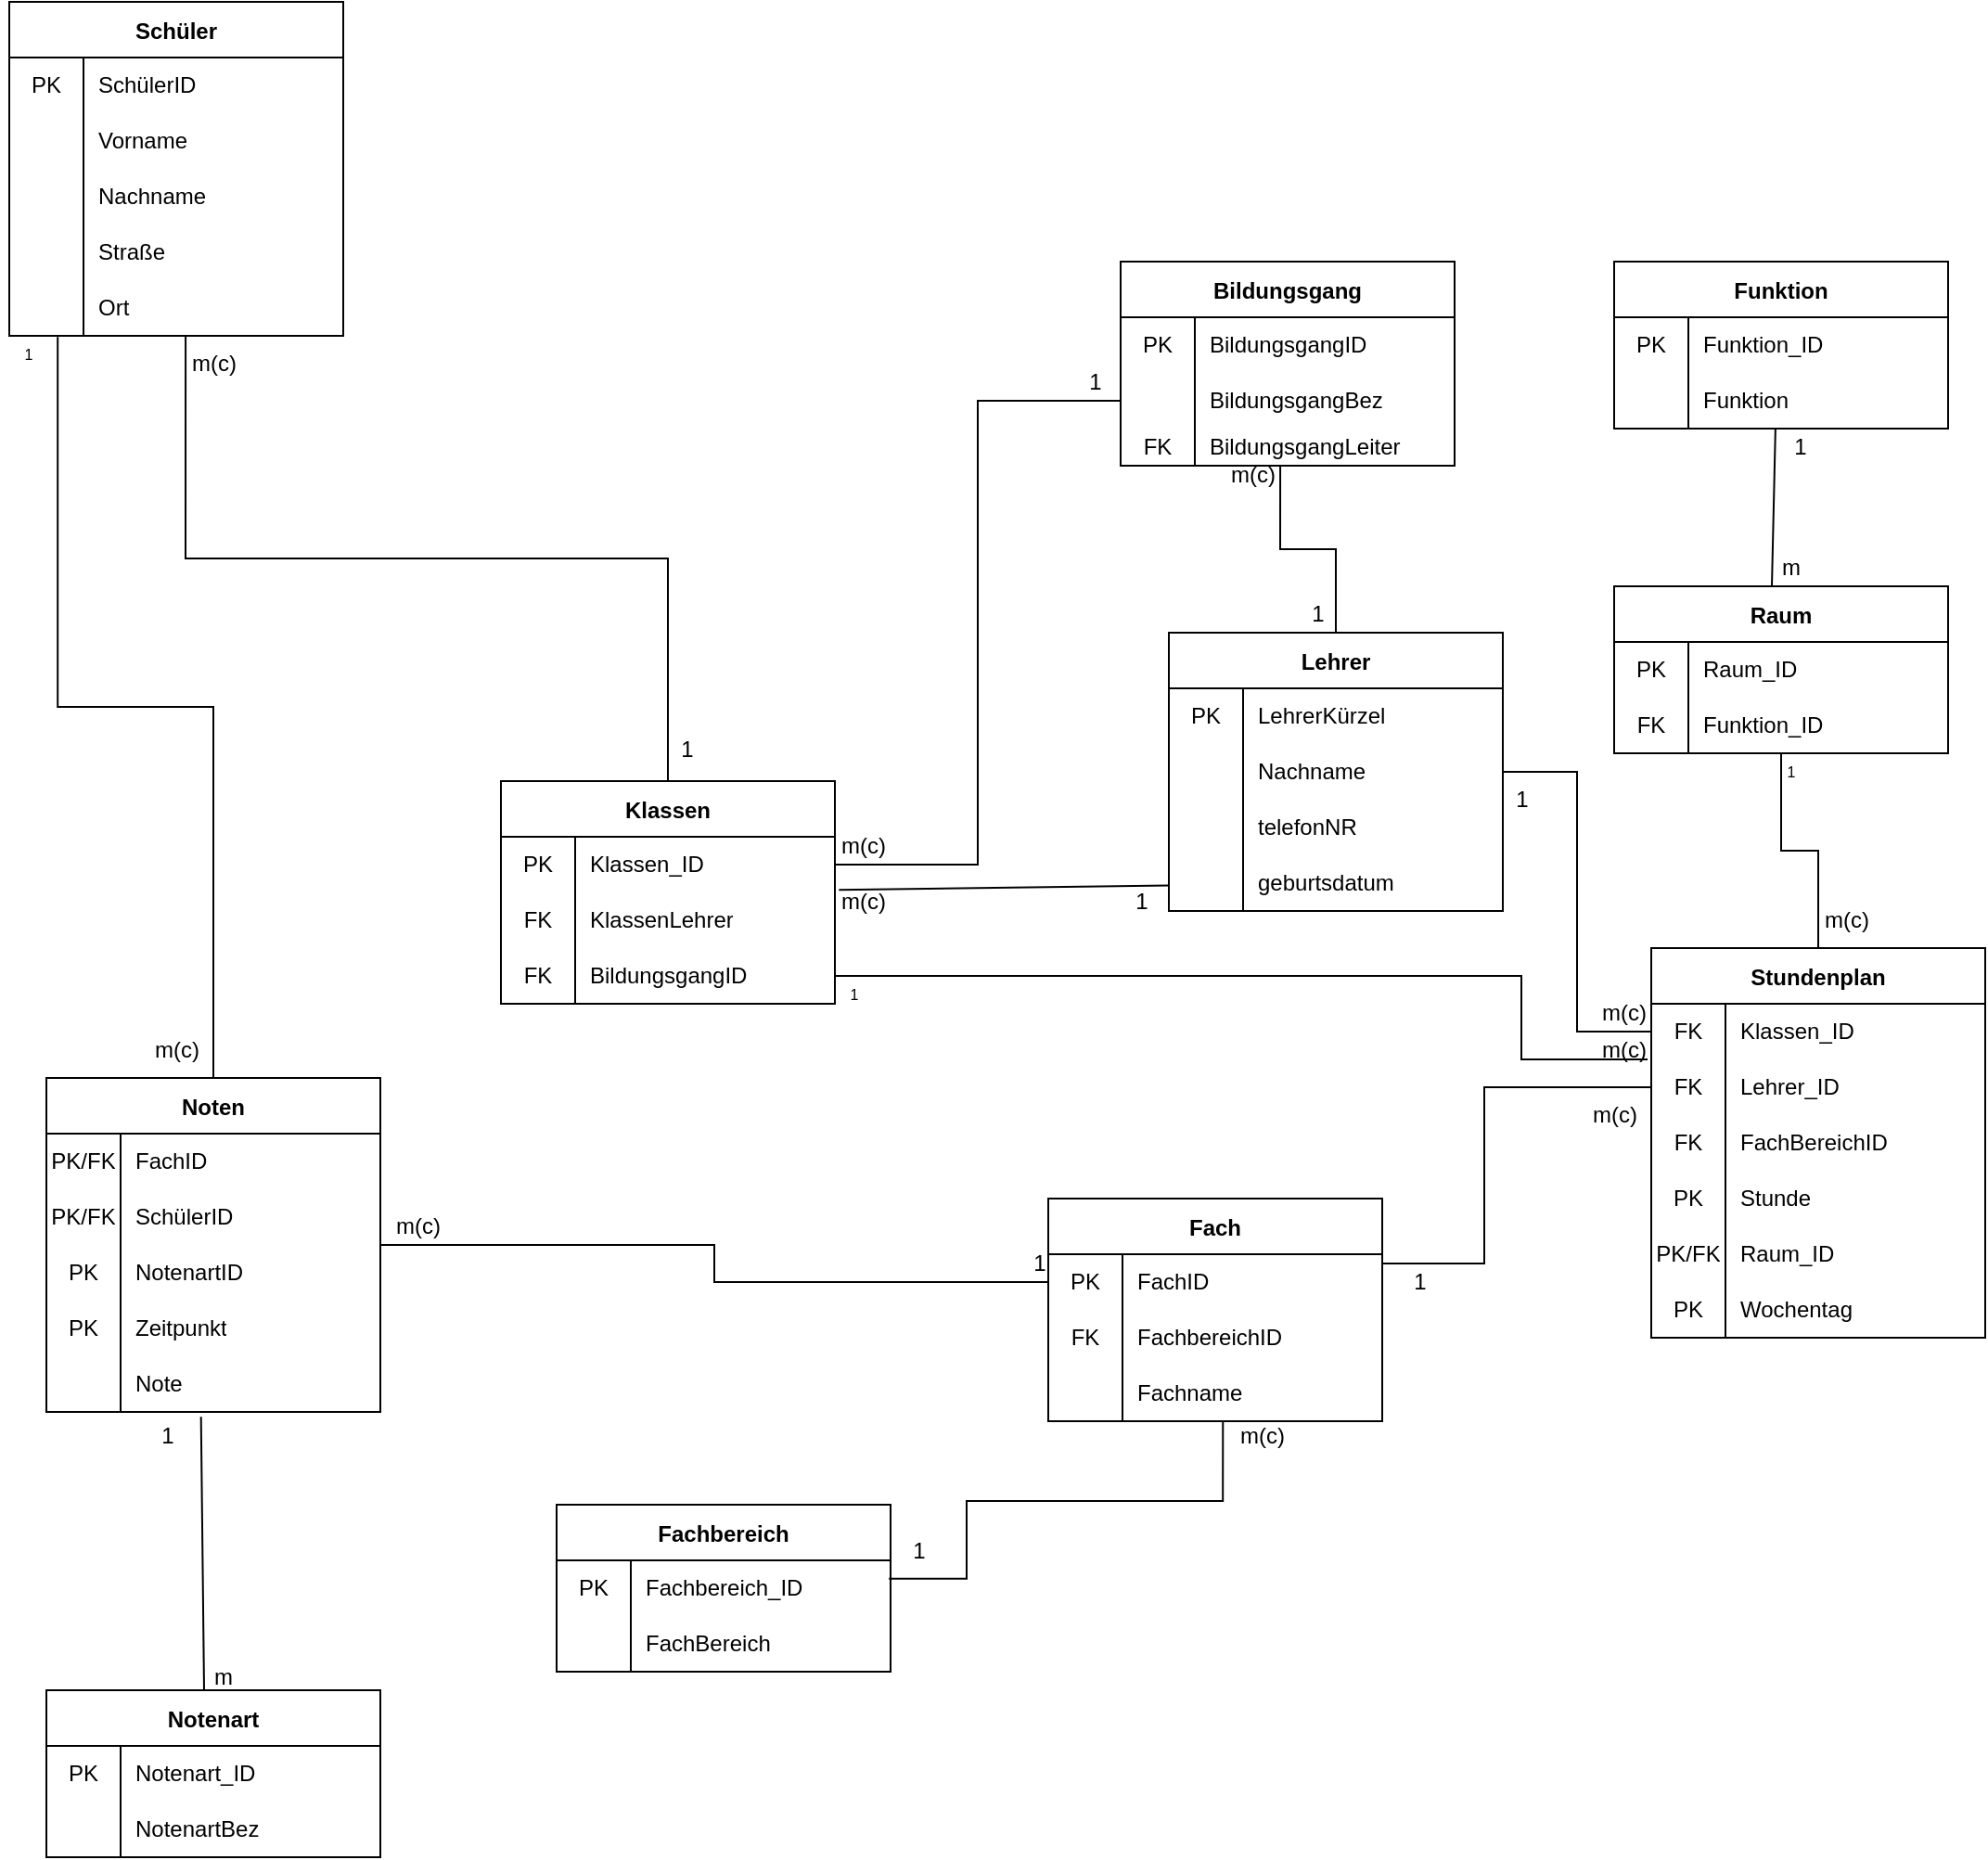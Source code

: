 <mxfile version="22.1.18" type="device">
  <diagram name="Seite-1" id="6Q0YiHqOYHBkMzkqSswb">
    <mxGraphModel dx="968" dy="554" grid="1" gridSize="10" guides="1" tooltips="1" connect="1" arrows="1" fold="1" page="1" pageScale="1" pageWidth="827" pageHeight="1169" math="0" shadow="0">
      <root>
        <mxCell id="0" />
        <mxCell id="1" parent="0" />
        <mxCell id="mv1_nUSd-TrHsKsWQkvM-136" value="Schüler" style="shape=table;startSize=30;container=1;collapsible=0;childLayout=tableLayout;fixedRows=1;rowLines=0;fontStyle=1;" vertex="1" parent="1">
          <mxGeometry x="105" y="60" width="180" height="180" as="geometry" />
        </mxCell>
        <mxCell id="mv1_nUSd-TrHsKsWQkvM-137" value="" style="shape=tableRow;horizontal=0;startSize=0;swimlaneHead=0;swimlaneBody=0;top=0;left=0;bottom=0;right=0;collapsible=0;dropTarget=0;fillColor=none;points=[[0,0.5],[1,0.5]];portConstraint=eastwest;" vertex="1" parent="mv1_nUSd-TrHsKsWQkvM-136">
          <mxGeometry y="30" width="180" height="30" as="geometry" />
        </mxCell>
        <mxCell id="mv1_nUSd-TrHsKsWQkvM-138" value="PK" style="shape=partialRectangle;html=1;whiteSpace=wrap;connectable=0;fillColor=none;top=0;left=0;bottom=0;right=0;overflow=hidden;pointerEvents=1;" vertex="1" parent="mv1_nUSd-TrHsKsWQkvM-137">
          <mxGeometry width="40" height="30" as="geometry">
            <mxRectangle width="40" height="30" as="alternateBounds" />
          </mxGeometry>
        </mxCell>
        <mxCell id="mv1_nUSd-TrHsKsWQkvM-139" value="SchülerID" style="shape=partialRectangle;html=1;whiteSpace=wrap;connectable=0;fillColor=none;top=0;left=0;bottom=0;right=0;align=left;spacingLeft=6;overflow=hidden;" vertex="1" parent="mv1_nUSd-TrHsKsWQkvM-137">
          <mxGeometry x="40" width="140" height="30" as="geometry">
            <mxRectangle width="140" height="30" as="alternateBounds" />
          </mxGeometry>
        </mxCell>
        <mxCell id="mv1_nUSd-TrHsKsWQkvM-140" value="" style="shape=tableRow;horizontal=0;startSize=0;swimlaneHead=0;swimlaneBody=0;top=0;left=0;bottom=0;right=0;collapsible=0;dropTarget=0;fillColor=none;points=[[0,0.5],[1,0.5]];portConstraint=eastwest;" vertex="1" parent="mv1_nUSd-TrHsKsWQkvM-136">
          <mxGeometry y="60" width="180" height="30" as="geometry" />
        </mxCell>
        <mxCell id="mv1_nUSd-TrHsKsWQkvM-141" value="" style="shape=partialRectangle;html=1;whiteSpace=wrap;connectable=0;fillColor=none;top=0;left=0;bottom=0;right=0;overflow=hidden;" vertex="1" parent="mv1_nUSd-TrHsKsWQkvM-140">
          <mxGeometry width="40" height="30" as="geometry">
            <mxRectangle width="40" height="30" as="alternateBounds" />
          </mxGeometry>
        </mxCell>
        <mxCell id="mv1_nUSd-TrHsKsWQkvM-142" value="Vorname" style="shape=partialRectangle;html=1;whiteSpace=wrap;connectable=0;fillColor=none;top=0;left=0;bottom=0;right=0;align=left;spacingLeft=6;overflow=hidden;" vertex="1" parent="mv1_nUSd-TrHsKsWQkvM-140">
          <mxGeometry x="40" width="140" height="30" as="geometry">
            <mxRectangle width="140" height="30" as="alternateBounds" />
          </mxGeometry>
        </mxCell>
        <mxCell id="mv1_nUSd-TrHsKsWQkvM-143" value="" style="shape=tableRow;horizontal=0;startSize=0;swimlaneHead=0;swimlaneBody=0;top=0;left=0;bottom=0;right=0;collapsible=0;dropTarget=0;fillColor=none;points=[[0,0.5],[1,0.5]];portConstraint=eastwest;" vertex="1" parent="mv1_nUSd-TrHsKsWQkvM-136">
          <mxGeometry y="90" width="180" height="30" as="geometry" />
        </mxCell>
        <mxCell id="mv1_nUSd-TrHsKsWQkvM-144" value="" style="shape=partialRectangle;html=1;whiteSpace=wrap;connectable=0;fillColor=none;top=0;left=0;bottom=0;right=0;overflow=hidden;" vertex="1" parent="mv1_nUSd-TrHsKsWQkvM-143">
          <mxGeometry width="40" height="30" as="geometry">
            <mxRectangle width="40" height="30" as="alternateBounds" />
          </mxGeometry>
        </mxCell>
        <mxCell id="mv1_nUSd-TrHsKsWQkvM-145" value="Nachname" style="shape=partialRectangle;html=1;whiteSpace=wrap;connectable=0;fillColor=none;top=0;left=0;bottom=0;right=0;align=left;spacingLeft=6;overflow=hidden;" vertex="1" parent="mv1_nUSd-TrHsKsWQkvM-143">
          <mxGeometry x="40" width="140" height="30" as="geometry">
            <mxRectangle width="140" height="30" as="alternateBounds" />
          </mxGeometry>
        </mxCell>
        <mxCell id="mv1_nUSd-TrHsKsWQkvM-281" style="shape=tableRow;horizontal=0;startSize=0;swimlaneHead=0;swimlaneBody=0;top=0;left=0;bottom=0;right=0;collapsible=0;dropTarget=0;fillColor=none;points=[[0,0.5],[1,0.5]];portConstraint=eastwest;" vertex="1" parent="mv1_nUSd-TrHsKsWQkvM-136">
          <mxGeometry y="120" width="180" height="30" as="geometry" />
        </mxCell>
        <mxCell id="mv1_nUSd-TrHsKsWQkvM-282" style="shape=partialRectangle;html=1;whiteSpace=wrap;connectable=0;fillColor=none;top=0;left=0;bottom=0;right=0;overflow=hidden;" vertex="1" parent="mv1_nUSd-TrHsKsWQkvM-281">
          <mxGeometry width="40" height="30" as="geometry">
            <mxRectangle width="40" height="30" as="alternateBounds" />
          </mxGeometry>
        </mxCell>
        <mxCell id="mv1_nUSd-TrHsKsWQkvM-283" value="Straße" style="shape=partialRectangle;html=1;whiteSpace=wrap;connectable=0;fillColor=none;top=0;left=0;bottom=0;right=0;align=left;spacingLeft=6;overflow=hidden;" vertex="1" parent="mv1_nUSd-TrHsKsWQkvM-281">
          <mxGeometry x="40" width="140" height="30" as="geometry">
            <mxRectangle width="140" height="30" as="alternateBounds" />
          </mxGeometry>
        </mxCell>
        <mxCell id="mv1_nUSd-TrHsKsWQkvM-286" style="shape=tableRow;horizontal=0;startSize=0;swimlaneHead=0;swimlaneBody=0;top=0;left=0;bottom=0;right=0;collapsible=0;dropTarget=0;fillColor=none;points=[[0,0.5],[1,0.5]];portConstraint=eastwest;" vertex="1" parent="mv1_nUSd-TrHsKsWQkvM-136">
          <mxGeometry y="150" width="180" height="30" as="geometry" />
        </mxCell>
        <mxCell id="mv1_nUSd-TrHsKsWQkvM-287" style="shape=partialRectangle;html=1;whiteSpace=wrap;connectable=0;fillColor=none;top=0;left=0;bottom=0;right=0;overflow=hidden;" vertex="1" parent="mv1_nUSd-TrHsKsWQkvM-286">
          <mxGeometry width="40" height="30" as="geometry">
            <mxRectangle width="40" height="30" as="alternateBounds" />
          </mxGeometry>
        </mxCell>
        <mxCell id="mv1_nUSd-TrHsKsWQkvM-288" value="Ort" style="shape=partialRectangle;html=1;whiteSpace=wrap;connectable=0;fillColor=none;top=0;left=0;bottom=0;right=0;align=left;spacingLeft=6;overflow=hidden;" vertex="1" parent="mv1_nUSd-TrHsKsWQkvM-286">
          <mxGeometry x="40" width="140" height="30" as="geometry">
            <mxRectangle width="140" height="30" as="alternateBounds" />
          </mxGeometry>
        </mxCell>
        <mxCell id="mv1_nUSd-TrHsKsWQkvM-146" style="edgeStyle=orthogonalEdgeStyle;rounded=0;orthogonalLoop=1;jettySize=auto;html=1;exitX=0.5;exitY=0;exitDx=0;exitDy=0;endArrow=none;endFill=0;entryX=0.528;entryY=1;entryDx=0;entryDy=0;entryPerimeter=0;" edge="1" parent="1" source="mv1_nUSd-TrHsKsWQkvM-147" target="mv1_nUSd-TrHsKsWQkvM-286">
          <mxGeometry relative="1" as="geometry">
            <mxPoint x="200" y="250" as="targetPoint" />
          </mxGeometry>
        </mxCell>
        <mxCell id="mv1_nUSd-TrHsKsWQkvM-147" value="Klassen" style="shape=table;startSize=30;container=1;collapsible=0;childLayout=tableLayout;fixedRows=1;rowLines=0;fontStyle=1;" vertex="1" parent="1">
          <mxGeometry x="370" y="480" width="180" height="120" as="geometry" />
        </mxCell>
        <mxCell id="mv1_nUSd-TrHsKsWQkvM-148" value="" style="shape=tableRow;horizontal=0;startSize=0;swimlaneHead=0;swimlaneBody=0;top=0;left=0;bottom=0;right=0;collapsible=0;dropTarget=0;fillColor=none;points=[[0,0.5],[1,0.5]];portConstraint=eastwest;" vertex="1" parent="mv1_nUSd-TrHsKsWQkvM-147">
          <mxGeometry y="30" width="180" height="30" as="geometry" />
        </mxCell>
        <mxCell id="mv1_nUSd-TrHsKsWQkvM-149" value="PK" style="shape=partialRectangle;html=1;whiteSpace=wrap;connectable=0;fillColor=none;top=0;left=0;bottom=0;right=0;overflow=hidden;pointerEvents=1;" vertex="1" parent="mv1_nUSd-TrHsKsWQkvM-148">
          <mxGeometry width="40" height="30" as="geometry">
            <mxRectangle width="40" height="30" as="alternateBounds" />
          </mxGeometry>
        </mxCell>
        <mxCell id="mv1_nUSd-TrHsKsWQkvM-150" value="Klassen_ID" style="shape=partialRectangle;html=1;whiteSpace=wrap;connectable=0;fillColor=none;top=0;left=0;bottom=0;right=0;align=left;spacingLeft=6;overflow=hidden;" vertex="1" parent="mv1_nUSd-TrHsKsWQkvM-148">
          <mxGeometry x="40" width="140" height="30" as="geometry">
            <mxRectangle width="140" height="30" as="alternateBounds" />
          </mxGeometry>
        </mxCell>
        <mxCell id="mv1_nUSd-TrHsKsWQkvM-151" value="" style="shape=tableRow;horizontal=0;startSize=0;swimlaneHead=0;swimlaneBody=0;top=0;left=0;bottom=0;right=0;collapsible=0;dropTarget=0;fillColor=none;points=[[0,0.5],[1,0.5]];portConstraint=eastwest;" vertex="1" parent="mv1_nUSd-TrHsKsWQkvM-147">
          <mxGeometry y="60" width="180" height="30" as="geometry" />
        </mxCell>
        <mxCell id="mv1_nUSd-TrHsKsWQkvM-152" value="FK" style="shape=partialRectangle;html=1;whiteSpace=wrap;connectable=0;fillColor=none;top=0;left=0;bottom=0;right=0;overflow=hidden;" vertex="1" parent="mv1_nUSd-TrHsKsWQkvM-151">
          <mxGeometry width="40" height="30" as="geometry">
            <mxRectangle width="40" height="30" as="alternateBounds" />
          </mxGeometry>
        </mxCell>
        <mxCell id="mv1_nUSd-TrHsKsWQkvM-153" value="KlassenLehrer" style="shape=partialRectangle;html=1;whiteSpace=wrap;connectable=0;fillColor=none;top=0;left=0;bottom=0;right=0;align=left;spacingLeft=6;overflow=hidden;" vertex="1" parent="mv1_nUSd-TrHsKsWQkvM-151">
          <mxGeometry x="40" width="140" height="30" as="geometry">
            <mxRectangle width="140" height="30" as="alternateBounds" />
          </mxGeometry>
        </mxCell>
        <mxCell id="mv1_nUSd-TrHsKsWQkvM-295" style="shape=tableRow;horizontal=0;startSize=0;swimlaneHead=0;swimlaneBody=0;top=0;left=0;bottom=0;right=0;collapsible=0;dropTarget=0;fillColor=none;points=[[0,0.5],[1,0.5]];portConstraint=eastwest;" vertex="1" parent="mv1_nUSd-TrHsKsWQkvM-147">
          <mxGeometry y="90" width="180" height="30" as="geometry" />
        </mxCell>
        <mxCell id="mv1_nUSd-TrHsKsWQkvM-296" value="FK" style="shape=partialRectangle;html=1;whiteSpace=wrap;connectable=0;fillColor=none;top=0;left=0;bottom=0;right=0;overflow=hidden;" vertex="1" parent="mv1_nUSd-TrHsKsWQkvM-295">
          <mxGeometry width="40" height="30" as="geometry">
            <mxRectangle width="40" height="30" as="alternateBounds" />
          </mxGeometry>
        </mxCell>
        <mxCell id="mv1_nUSd-TrHsKsWQkvM-297" value="BildungsgangID" style="shape=partialRectangle;html=1;whiteSpace=wrap;connectable=0;fillColor=none;top=0;left=0;bottom=0;right=0;align=left;spacingLeft=6;overflow=hidden;" vertex="1" parent="mv1_nUSd-TrHsKsWQkvM-295">
          <mxGeometry x="40" width="140" height="30" as="geometry">
            <mxRectangle width="140" height="30" as="alternateBounds" />
          </mxGeometry>
        </mxCell>
        <mxCell id="mv1_nUSd-TrHsKsWQkvM-154" value="Bildungsgang" style="shape=table;startSize=30;container=1;collapsible=0;childLayout=tableLayout;fixedRows=1;rowLines=0;fontStyle=1;" vertex="1" parent="1">
          <mxGeometry x="704" y="200" width="180" height="110" as="geometry" />
        </mxCell>
        <mxCell id="mv1_nUSd-TrHsKsWQkvM-155" value="" style="shape=tableRow;horizontal=0;startSize=0;swimlaneHead=0;swimlaneBody=0;top=0;left=0;bottom=0;right=0;collapsible=0;dropTarget=0;fillColor=none;points=[[0,0.5],[1,0.5]];portConstraint=eastwest;" vertex="1" parent="mv1_nUSd-TrHsKsWQkvM-154">
          <mxGeometry y="30" width="180" height="30" as="geometry" />
        </mxCell>
        <mxCell id="mv1_nUSd-TrHsKsWQkvM-156" value="PK" style="shape=partialRectangle;html=1;whiteSpace=wrap;connectable=0;fillColor=none;top=0;left=0;bottom=0;right=0;overflow=hidden;pointerEvents=1;" vertex="1" parent="mv1_nUSd-TrHsKsWQkvM-155">
          <mxGeometry width="40" height="30" as="geometry">
            <mxRectangle width="40" height="30" as="alternateBounds" />
          </mxGeometry>
        </mxCell>
        <mxCell id="mv1_nUSd-TrHsKsWQkvM-157" value="BildungsgangID" style="shape=partialRectangle;html=1;whiteSpace=wrap;connectable=0;fillColor=none;top=0;left=0;bottom=0;right=0;align=left;spacingLeft=6;overflow=hidden;" vertex="1" parent="mv1_nUSd-TrHsKsWQkvM-155">
          <mxGeometry x="40" width="140" height="30" as="geometry">
            <mxRectangle width="140" height="30" as="alternateBounds" />
          </mxGeometry>
        </mxCell>
        <mxCell id="mv1_nUSd-TrHsKsWQkvM-158" value="" style="shape=tableRow;horizontal=0;startSize=0;swimlaneHead=0;swimlaneBody=0;top=0;left=0;bottom=0;right=0;collapsible=0;dropTarget=0;fillColor=none;points=[[0,0.5],[1,0.5]];portConstraint=eastwest;" vertex="1" parent="mv1_nUSd-TrHsKsWQkvM-154">
          <mxGeometry y="60" width="180" height="30" as="geometry" />
        </mxCell>
        <mxCell id="mv1_nUSd-TrHsKsWQkvM-159" value="" style="shape=partialRectangle;html=1;whiteSpace=wrap;connectable=0;fillColor=none;top=0;left=0;bottom=0;right=0;overflow=hidden;" vertex="1" parent="mv1_nUSd-TrHsKsWQkvM-158">
          <mxGeometry width="40" height="30" as="geometry">
            <mxRectangle width="40" height="30" as="alternateBounds" />
          </mxGeometry>
        </mxCell>
        <mxCell id="mv1_nUSd-TrHsKsWQkvM-160" value="BildungsgangBez" style="shape=partialRectangle;html=1;whiteSpace=wrap;connectable=0;fillColor=none;top=0;left=0;bottom=0;right=0;align=left;spacingLeft=6;overflow=hidden;" vertex="1" parent="mv1_nUSd-TrHsKsWQkvM-158">
          <mxGeometry x="40" width="140" height="30" as="geometry">
            <mxRectangle width="140" height="30" as="alternateBounds" />
          </mxGeometry>
        </mxCell>
        <mxCell id="mv1_nUSd-TrHsKsWQkvM-161" value="" style="shape=tableRow;horizontal=0;startSize=0;swimlaneHead=0;swimlaneBody=0;top=0;left=0;bottom=0;right=0;collapsible=0;dropTarget=0;fillColor=none;points=[[0,0.5],[1,0.5]];portConstraint=eastwest;" vertex="1" parent="mv1_nUSd-TrHsKsWQkvM-154">
          <mxGeometry y="90" width="180" height="20" as="geometry" />
        </mxCell>
        <mxCell id="mv1_nUSd-TrHsKsWQkvM-162" value="FK" style="shape=partialRectangle;html=1;whiteSpace=wrap;connectable=0;fillColor=none;top=0;left=0;bottom=0;right=0;overflow=hidden;" vertex="1" parent="mv1_nUSd-TrHsKsWQkvM-161">
          <mxGeometry width="40" height="20" as="geometry">
            <mxRectangle width="40" height="20" as="alternateBounds" />
          </mxGeometry>
        </mxCell>
        <mxCell id="mv1_nUSd-TrHsKsWQkvM-163" value="BildungsgangLeiter" style="shape=partialRectangle;html=1;whiteSpace=wrap;connectable=0;fillColor=none;top=0;left=0;bottom=0;right=0;align=left;spacingLeft=6;overflow=hidden;" vertex="1" parent="mv1_nUSd-TrHsKsWQkvM-161">
          <mxGeometry x="40" width="140" height="20" as="geometry">
            <mxRectangle width="140" height="20" as="alternateBounds" />
          </mxGeometry>
        </mxCell>
        <mxCell id="mv1_nUSd-TrHsKsWQkvM-164" style="edgeStyle=orthogonalEdgeStyle;rounded=0;orthogonalLoop=1;jettySize=auto;html=1;exitX=0.5;exitY=0;exitDx=0;exitDy=0;endArrow=none;endFill=0;entryX=0.478;entryY=1;entryDx=0;entryDy=0;entryPerimeter=0;" edge="1" parent="1" source="mv1_nUSd-TrHsKsWQkvM-165" target="mv1_nUSd-TrHsKsWQkvM-161">
          <mxGeometry relative="1" as="geometry">
            <mxPoint x="790" y="320" as="targetPoint" />
          </mxGeometry>
        </mxCell>
        <mxCell id="mv1_nUSd-TrHsKsWQkvM-165" value="Lehrer" style="shape=table;startSize=30;container=1;collapsible=0;childLayout=tableLayout;fixedRows=1;rowLines=0;fontStyle=1;" vertex="1" parent="1">
          <mxGeometry x="730" y="400" width="180" height="150" as="geometry" />
        </mxCell>
        <mxCell id="mv1_nUSd-TrHsKsWQkvM-166" value="" style="shape=tableRow;horizontal=0;startSize=0;swimlaneHead=0;swimlaneBody=0;top=0;left=0;bottom=0;right=0;collapsible=0;dropTarget=0;fillColor=none;points=[[0,0.5],[1,0.5]];portConstraint=eastwest;" vertex="1" parent="mv1_nUSd-TrHsKsWQkvM-165">
          <mxGeometry y="30" width="180" height="30" as="geometry" />
        </mxCell>
        <mxCell id="mv1_nUSd-TrHsKsWQkvM-167" value="PK" style="shape=partialRectangle;html=1;whiteSpace=wrap;connectable=0;fillColor=none;top=0;left=0;bottom=0;right=0;overflow=hidden;pointerEvents=1;" vertex="1" parent="mv1_nUSd-TrHsKsWQkvM-166">
          <mxGeometry width="40" height="30" as="geometry">
            <mxRectangle width="40" height="30" as="alternateBounds" />
          </mxGeometry>
        </mxCell>
        <mxCell id="mv1_nUSd-TrHsKsWQkvM-168" value="LehrerKürzel" style="shape=partialRectangle;html=1;whiteSpace=wrap;connectable=0;fillColor=none;top=0;left=0;bottom=0;right=0;align=left;spacingLeft=6;overflow=hidden;" vertex="1" parent="mv1_nUSd-TrHsKsWQkvM-166">
          <mxGeometry x="40" width="140" height="30" as="geometry">
            <mxRectangle width="140" height="30" as="alternateBounds" />
          </mxGeometry>
        </mxCell>
        <mxCell id="mv1_nUSd-TrHsKsWQkvM-169" value="" style="shape=tableRow;horizontal=0;startSize=0;swimlaneHead=0;swimlaneBody=0;top=0;left=0;bottom=0;right=0;collapsible=0;dropTarget=0;fillColor=none;points=[[0,0.5],[1,0.5]];portConstraint=eastwest;" vertex="1" parent="mv1_nUSd-TrHsKsWQkvM-165">
          <mxGeometry y="60" width="180" height="30" as="geometry" />
        </mxCell>
        <mxCell id="mv1_nUSd-TrHsKsWQkvM-170" value="" style="shape=partialRectangle;html=1;whiteSpace=wrap;connectable=0;fillColor=none;top=0;left=0;bottom=0;right=0;overflow=hidden;" vertex="1" parent="mv1_nUSd-TrHsKsWQkvM-169">
          <mxGeometry width="40" height="30" as="geometry">
            <mxRectangle width="40" height="30" as="alternateBounds" />
          </mxGeometry>
        </mxCell>
        <mxCell id="mv1_nUSd-TrHsKsWQkvM-171" value="Nachname" style="shape=partialRectangle;html=1;whiteSpace=wrap;connectable=0;fillColor=none;top=0;left=0;bottom=0;right=0;align=left;spacingLeft=6;overflow=hidden;" vertex="1" parent="mv1_nUSd-TrHsKsWQkvM-169">
          <mxGeometry x="40" width="140" height="30" as="geometry">
            <mxRectangle width="140" height="30" as="alternateBounds" />
          </mxGeometry>
        </mxCell>
        <mxCell id="mv1_nUSd-TrHsKsWQkvM-172" value="" style="shape=tableRow;horizontal=0;startSize=0;swimlaneHead=0;swimlaneBody=0;top=0;left=0;bottom=0;right=0;collapsible=0;dropTarget=0;fillColor=none;points=[[0,0.5],[1,0.5]];portConstraint=eastwest;" vertex="1" parent="mv1_nUSd-TrHsKsWQkvM-165">
          <mxGeometry y="90" width="180" height="30" as="geometry" />
        </mxCell>
        <mxCell id="mv1_nUSd-TrHsKsWQkvM-173" value="" style="shape=partialRectangle;html=1;whiteSpace=wrap;connectable=0;fillColor=none;top=0;left=0;bottom=0;right=0;overflow=hidden;" vertex="1" parent="mv1_nUSd-TrHsKsWQkvM-172">
          <mxGeometry width="40" height="30" as="geometry">
            <mxRectangle width="40" height="30" as="alternateBounds" />
          </mxGeometry>
        </mxCell>
        <mxCell id="mv1_nUSd-TrHsKsWQkvM-174" value="telefonNR" style="shape=partialRectangle;html=1;whiteSpace=wrap;connectable=0;fillColor=none;top=0;left=0;bottom=0;right=0;align=left;spacingLeft=6;overflow=hidden;" vertex="1" parent="mv1_nUSd-TrHsKsWQkvM-172">
          <mxGeometry x="40" width="140" height="30" as="geometry">
            <mxRectangle width="140" height="30" as="alternateBounds" />
          </mxGeometry>
        </mxCell>
        <mxCell id="mv1_nUSd-TrHsKsWQkvM-175" style="shape=tableRow;horizontal=0;startSize=0;swimlaneHead=0;swimlaneBody=0;top=0;left=0;bottom=0;right=0;collapsible=0;dropTarget=0;fillColor=none;points=[[0,0.5],[1,0.5]];portConstraint=eastwest;" vertex="1" parent="mv1_nUSd-TrHsKsWQkvM-165">
          <mxGeometry y="120" width="180" height="30" as="geometry" />
        </mxCell>
        <mxCell id="mv1_nUSd-TrHsKsWQkvM-176" style="shape=partialRectangle;html=1;whiteSpace=wrap;connectable=0;fillColor=none;top=0;left=0;bottom=0;right=0;overflow=hidden;" vertex="1" parent="mv1_nUSd-TrHsKsWQkvM-175">
          <mxGeometry width="40" height="30" as="geometry">
            <mxRectangle width="40" height="30" as="alternateBounds" />
          </mxGeometry>
        </mxCell>
        <mxCell id="mv1_nUSd-TrHsKsWQkvM-177" value="geburtsdatum" style="shape=partialRectangle;html=1;whiteSpace=wrap;connectable=0;fillColor=none;top=0;left=0;bottom=0;right=0;align=left;spacingLeft=6;overflow=hidden;" vertex="1" parent="mv1_nUSd-TrHsKsWQkvM-175">
          <mxGeometry x="40" width="140" height="30" as="geometry">
            <mxRectangle width="140" height="30" as="alternateBounds" />
          </mxGeometry>
        </mxCell>
        <mxCell id="mv1_nUSd-TrHsKsWQkvM-178" value="Fach" style="shape=table;startSize=30;container=1;collapsible=0;childLayout=tableLayout;fixedRows=1;rowLines=0;fontStyle=1;" vertex="1" parent="1">
          <mxGeometry x="665" y="705" width="180" height="120" as="geometry" />
        </mxCell>
        <mxCell id="mv1_nUSd-TrHsKsWQkvM-179" value="" style="shape=tableRow;horizontal=0;startSize=0;swimlaneHead=0;swimlaneBody=0;top=0;left=0;bottom=0;right=0;collapsible=0;dropTarget=0;fillColor=none;points=[[0,0.5],[1,0.5]];portConstraint=eastwest;" vertex="1" parent="mv1_nUSd-TrHsKsWQkvM-178">
          <mxGeometry y="30" width="180" height="30" as="geometry" />
        </mxCell>
        <mxCell id="mv1_nUSd-TrHsKsWQkvM-180" value="PK" style="shape=partialRectangle;html=1;whiteSpace=wrap;connectable=0;fillColor=none;top=0;left=0;bottom=0;right=0;overflow=hidden;pointerEvents=1;" vertex="1" parent="mv1_nUSd-TrHsKsWQkvM-179">
          <mxGeometry width="40" height="30" as="geometry">
            <mxRectangle width="40" height="30" as="alternateBounds" />
          </mxGeometry>
        </mxCell>
        <mxCell id="mv1_nUSd-TrHsKsWQkvM-181" value="FachID" style="shape=partialRectangle;html=1;whiteSpace=wrap;connectable=0;fillColor=none;top=0;left=0;bottom=0;right=0;align=left;spacingLeft=6;overflow=hidden;" vertex="1" parent="mv1_nUSd-TrHsKsWQkvM-179">
          <mxGeometry x="40" width="140" height="30" as="geometry">
            <mxRectangle width="140" height="30" as="alternateBounds" />
          </mxGeometry>
        </mxCell>
        <mxCell id="mv1_nUSd-TrHsKsWQkvM-272" style="shape=tableRow;horizontal=0;startSize=0;swimlaneHead=0;swimlaneBody=0;top=0;left=0;bottom=0;right=0;collapsible=0;dropTarget=0;fillColor=none;points=[[0,0.5],[1,0.5]];portConstraint=eastwest;" vertex="1" parent="mv1_nUSd-TrHsKsWQkvM-178">
          <mxGeometry y="60" width="180" height="30" as="geometry" />
        </mxCell>
        <mxCell id="mv1_nUSd-TrHsKsWQkvM-273" value="FK" style="shape=partialRectangle;html=1;whiteSpace=wrap;connectable=0;fillColor=none;top=0;left=0;bottom=0;right=0;overflow=hidden;pointerEvents=1;" vertex="1" parent="mv1_nUSd-TrHsKsWQkvM-272">
          <mxGeometry width="40" height="30" as="geometry">
            <mxRectangle width="40" height="30" as="alternateBounds" />
          </mxGeometry>
        </mxCell>
        <mxCell id="mv1_nUSd-TrHsKsWQkvM-274" value="FachbereichID" style="shape=partialRectangle;html=1;whiteSpace=wrap;connectable=0;fillColor=none;top=0;left=0;bottom=0;right=0;align=left;spacingLeft=6;overflow=hidden;" vertex="1" parent="mv1_nUSd-TrHsKsWQkvM-272">
          <mxGeometry x="40" width="140" height="30" as="geometry">
            <mxRectangle width="140" height="30" as="alternateBounds" />
          </mxGeometry>
        </mxCell>
        <mxCell id="mv1_nUSd-TrHsKsWQkvM-275" style="shape=tableRow;horizontal=0;startSize=0;swimlaneHead=0;swimlaneBody=0;top=0;left=0;bottom=0;right=0;collapsible=0;dropTarget=0;fillColor=none;points=[[0,0.5],[1,0.5]];portConstraint=eastwest;" vertex="1" parent="mv1_nUSd-TrHsKsWQkvM-178">
          <mxGeometry y="90" width="180" height="30" as="geometry" />
        </mxCell>
        <mxCell id="mv1_nUSd-TrHsKsWQkvM-276" style="shape=partialRectangle;html=1;whiteSpace=wrap;connectable=0;fillColor=none;top=0;left=0;bottom=0;right=0;overflow=hidden;pointerEvents=1;" vertex="1" parent="mv1_nUSd-TrHsKsWQkvM-275">
          <mxGeometry width="40" height="30" as="geometry">
            <mxRectangle width="40" height="30" as="alternateBounds" />
          </mxGeometry>
        </mxCell>
        <mxCell id="mv1_nUSd-TrHsKsWQkvM-277" value="Fachname" style="shape=partialRectangle;html=1;whiteSpace=wrap;connectable=0;fillColor=none;top=0;left=0;bottom=0;right=0;align=left;spacingLeft=6;overflow=hidden;" vertex="1" parent="mv1_nUSd-TrHsKsWQkvM-275">
          <mxGeometry x="40" width="140" height="30" as="geometry">
            <mxRectangle width="140" height="30" as="alternateBounds" />
          </mxGeometry>
        </mxCell>
        <mxCell id="mv1_nUSd-TrHsKsWQkvM-182" style="edgeStyle=orthogonalEdgeStyle;rounded=0;orthogonalLoop=1;jettySize=auto;html=1;exitX=0.5;exitY=0;exitDx=0;exitDy=0;entryX=0.145;entryY=1.021;entryDx=0;entryDy=0;entryPerimeter=0;endArrow=none;endFill=0;" edge="1" parent="1" source="mv1_nUSd-TrHsKsWQkvM-183" target="mv1_nUSd-TrHsKsWQkvM-286">
          <mxGeometry relative="1" as="geometry" />
        </mxCell>
        <mxCell id="mv1_nUSd-TrHsKsWQkvM-183" value="Noten" style="shape=table;startSize=30;container=1;collapsible=0;childLayout=tableLayout;fixedRows=1;rowLines=0;fontStyle=1;" vertex="1" parent="1">
          <mxGeometry x="125" y="640" width="180" height="180" as="geometry" />
        </mxCell>
        <mxCell id="mv1_nUSd-TrHsKsWQkvM-184" value="" style="shape=tableRow;horizontal=0;startSize=0;swimlaneHead=0;swimlaneBody=0;top=0;left=0;bottom=0;right=0;collapsible=0;dropTarget=0;fillColor=none;points=[[0,0.5],[1,0.5]];portConstraint=eastwest;" vertex="1" parent="mv1_nUSd-TrHsKsWQkvM-183">
          <mxGeometry y="30" width="180" height="30" as="geometry" />
        </mxCell>
        <mxCell id="mv1_nUSd-TrHsKsWQkvM-185" value="PK/FK" style="shape=partialRectangle;html=1;whiteSpace=wrap;connectable=0;fillColor=none;top=0;left=0;bottom=0;right=0;overflow=hidden;pointerEvents=1;" vertex="1" parent="mv1_nUSd-TrHsKsWQkvM-184">
          <mxGeometry width="40" height="30" as="geometry">
            <mxRectangle width="40" height="30" as="alternateBounds" />
          </mxGeometry>
        </mxCell>
        <mxCell id="mv1_nUSd-TrHsKsWQkvM-186" value="FachID" style="shape=partialRectangle;html=1;whiteSpace=wrap;connectable=0;fillColor=none;top=0;left=0;bottom=0;right=0;align=left;spacingLeft=6;overflow=hidden;" vertex="1" parent="mv1_nUSd-TrHsKsWQkvM-184">
          <mxGeometry x="40" width="140" height="30" as="geometry">
            <mxRectangle width="140" height="30" as="alternateBounds" />
          </mxGeometry>
        </mxCell>
        <mxCell id="mv1_nUSd-TrHsKsWQkvM-187" value="" style="shape=tableRow;horizontal=0;startSize=0;swimlaneHead=0;swimlaneBody=0;top=0;left=0;bottom=0;right=0;collapsible=0;dropTarget=0;fillColor=none;points=[[0,0.5],[1,0.5]];portConstraint=eastwest;" vertex="1" parent="mv1_nUSd-TrHsKsWQkvM-183">
          <mxGeometry y="60" width="180" height="30" as="geometry" />
        </mxCell>
        <mxCell id="mv1_nUSd-TrHsKsWQkvM-188" value="PK/FK" style="shape=partialRectangle;html=1;whiteSpace=wrap;connectable=0;fillColor=none;top=0;left=0;bottom=0;right=0;overflow=hidden;" vertex="1" parent="mv1_nUSd-TrHsKsWQkvM-187">
          <mxGeometry width="40" height="30" as="geometry">
            <mxRectangle width="40" height="30" as="alternateBounds" />
          </mxGeometry>
        </mxCell>
        <mxCell id="mv1_nUSd-TrHsKsWQkvM-189" value="SchülerID" style="shape=partialRectangle;html=1;whiteSpace=wrap;connectable=0;fillColor=none;top=0;left=0;bottom=0;right=0;align=left;spacingLeft=6;overflow=hidden;" vertex="1" parent="mv1_nUSd-TrHsKsWQkvM-187">
          <mxGeometry x="40" width="140" height="30" as="geometry">
            <mxRectangle width="140" height="30" as="alternateBounds" />
          </mxGeometry>
        </mxCell>
        <mxCell id="mv1_nUSd-TrHsKsWQkvM-190" value="" style="shape=tableRow;horizontal=0;startSize=0;swimlaneHead=0;swimlaneBody=0;top=0;left=0;bottom=0;right=0;collapsible=0;dropTarget=0;fillColor=none;points=[[0,0.5],[1,0.5]];portConstraint=eastwest;" vertex="1" parent="mv1_nUSd-TrHsKsWQkvM-183">
          <mxGeometry y="90" width="180" height="30" as="geometry" />
        </mxCell>
        <mxCell id="mv1_nUSd-TrHsKsWQkvM-191" value="PK" style="shape=partialRectangle;html=1;whiteSpace=wrap;connectable=0;fillColor=none;top=0;left=0;bottom=0;right=0;overflow=hidden;" vertex="1" parent="mv1_nUSd-TrHsKsWQkvM-190">
          <mxGeometry width="40" height="30" as="geometry">
            <mxRectangle width="40" height="30" as="alternateBounds" />
          </mxGeometry>
        </mxCell>
        <mxCell id="mv1_nUSd-TrHsKsWQkvM-192" value="NotenartID" style="shape=partialRectangle;html=1;whiteSpace=wrap;connectable=0;fillColor=none;top=0;left=0;bottom=0;right=0;align=left;spacingLeft=6;overflow=hidden;" vertex="1" parent="mv1_nUSd-TrHsKsWQkvM-190">
          <mxGeometry x="40" width="140" height="30" as="geometry">
            <mxRectangle width="140" height="30" as="alternateBounds" />
          </mxGeometry>
        </mxCell>
        <mxCell id="mv1_nUSd-TrHsKsWQkvM-196" style="shape=tableRow;horizontal=0;startSize=0;swimlaneHead=0;swimlaneBody=0;top=0;left=0;bottom=0;right=0;collapsible=0;dropTarget=0;fillColor=none;points=[[0,0.5],[1,0.5]];portConstraint=eastwest;" vertex="1" parent="mv1_nUSd-TrHsKsWQkvM-183">
          <mxGeometry y="120" width="180" height="30" as="geometry" />
        </mxCell>
        <mxCell id="mv1_nUSd-TrHsKsWQkvM-197" value="PK" style="shape=partialRectangle;html=1;whiteSpace=wrap;connectable=0;fillColor=none;top=0;left=0;bottom=0;right=0;overflow=hidden;" vertex="1" parent="mv1_nUSd-TrHsKsWQkvM-196">
          <mxGeometry width="40" height="30" as="geometry">
            <mxRectangle width="40" height="30" as="alternateBounds" />
          </mxGeometry>
        </mxCell>
        <mxCell id="mv1_nUSd-TrHsKsWQkvM-198" value="Zeitpunkt" style="shape=partialRectangle;html=1;whiteSpace=wrap;connectable=0;fillColor=none;top=0;left=0;bottom=0;right=0;align=left;spacingLeft=6;overflow=hidden;" vertex="1" parent="mv1_nUSd-TrHsKsWQkvM-196">
          <mxGeometry x="40" width="140" height="30" as="geometry">
            <mxRectangle width="140" height="30" as="alternateBounds" />
          </mxGeometry>
        </mxCell>
        <mxCell id="mv1_nUSd-TrHsKsWQkvM-278" style="shape=tableRow;horizontal=0;startSize=0;swimlaneHead=0;swimlaneBody=0;top=0;left=0;bottom=0;right=0;collapsible=0;dropTarget=0;fillColor=none;points=[[0,0.5],[1,0.5]];portConstraint=eastwest;" vertex="1" parent="mv1_nUSd-TrHsKsWQkvM-183">
          <mxGeometry y="150" width="180" height="30" as="geometry" />
        </mxCell>
        <mxCell id="mv1_nUSd-TrHsKsWQkvM-279" style="shape=partialRectangle;html=1;whiteSpace=wrap;connectable=0;fillColor=none;top=0;left=0;bottom=0;right=0;overflow=hidden;" vertex="1" parent="mv1_nUSd-TrHsKsWQkvM-278">
          <mxGeometry width="40" height="30" as="geometry">
            <mxRectangle width="40" height="30" as="alternateBounds" />
          </mxGeometry>
        </mxCell>
        <mxCell id="mv1_nUSd-TrHsKsWQkvM-280" value="Note" style="shape=partialRectangle;html=1;whiteSpace=wrap;connectable=0;fillColor=none;top=0;left=0;bottom=0;right=0;align=left;spacingLeft=6;overflow=hidden;" vertex="1" parent="mv1_nUSd-TrHsKsWQkvM-278">
          <mxGeometry x="40" width="140" height="30" as="geometry">
            <mxRectangle width="140" height="30" as="alternateBounds" />
          </mxGeometry>
        </mxCell>
        <mxCell id="mv1_nUSd-TrHsKsWQkvM-199" value="Raum" style="shape=table;startSize=30;container=1;collapsible=0;childLayout=tableLayout;fixedRows=1;rowLines=0;fontStyle=1;" vertex="1" parent="1">
          <mxGeometry x="970" y="375" width="180" height="90" as="geometry" />
        </mxCell>
        <mxCell id="mv1_nUSd-TrHsKsWQkvM-200" value="" style="shape=tableRow;horizontal=0;startSize=0;swimlaneHead=0;swimlaneBody=0;top=0;left=0;bottom=0;right=0;collapsible=0;dropTarget=0;fillColor=none;points=[[0,0.5],[1,0.5]];portConstraint=eastwest;" vertex="1" parent="mv1_nUSd-TrHsKsWQkvM-199">
          <mxGeometry y="30" width="180" height="30" as="geometry" />
        </mxCell>
        <mxCell id="mv1_nUSd-TrHsKsWQkvM-201" value="PK" style="shape=partialRectangle;html=1;whiteSpace=wrap;connectable=0;fillColor=none;top=0;left=0;bottom=0;right=0;overflow=hidden;pointerEvents=1;" vertex="1" parent="mv1_nUSd-TrHsKsWQkvM-200">
          <mxGeometry width="40" height="30" as="geometry">
            <mxRectangle width="40" height="30" as="alternateBounds" />
          </mxGeometry>
        </mxCell>
        <mxCell id="mv1_nUSd-TrHsKsWQkvM-202" value="Raum_ID" style="shape=partialRectangle;html=1;whiteSpace=wrap;connectable=0;fillColor=none;top=0;left=0;bottom=0;right=0;align=left;spacingLeft=6;overflow=hidden;" vertex="1" parent="mv1_nUSd-TrHsKsWQkvM-200">
          <mxGeometry x="40" width="140" height="30" as="geometry">
            <mxRectangle width="140" height="30" as="alternateBounds" />
          </mxGeometry>
        </mxCell>
        <mxCell id="mv1_nUSd-TrHsKsWQkvM-203" value="" style="shape=tableRow;horizontal=0;startSize=0;swimlaneHead=0;swimlaneBody=0;top=0;left=0;bottom=0;right=0;collapsible=0;dropTarget=0;fillColor=none;points=[[0,0.5],[1,0.5]];portConstraint=eastwest;" vertex="1" parent="mv1_nUSd-TrHsKsWQkvM-199">
          <mxGeometry y="60" width="180" height="30" as="geometry" />
        </mxCell>
        <mxCell id="mv1_nUSd-TrHsKsWQkvM-204" value="FK" style="shape=partialRectangle;html=1;whiteSpace=wrap;connectable=0;fillColor=none;top=0;left=0;bottom=0;right=0;overflow=hidden;" vertex="1" parent="mv1_nUSd-TrHsKsWQkvM-203">
          <mxGeometry width="40" height="30" as="geometry">
            <mxRectangle width="40" height="30" as="alternateBounds" />
          </mxGeometry>
        </mxCell>
        <mxCell id="mv1_nUSd-TrHsKsWQkvM-205" value="Funktion_ID" style="shape=partialRectangle;html=1;whiteSpace=wrap;connectable=0;fillColor=none;top=0;left=0;bottom=0;right=0;align=left;spacingLeft=6;overflow=hidden;" vertex="1" parent="mv1_nUSd-TrHsKsWQkvM-203">
          <mxGeometry x="40" width="140" height="30" as="geometry">
            <mxRectangle width="140" height="30" as="alternateBounds" />
          </mxGeometry>
        </mxCell>
        <mxCell id="mv1_nUSd-TrHsKsWQkvM-206" style="edgeStyle=orthogonalEdgeStyle;rounded=0;orthogonalLoop=1;jettySize=auto;html=1;exitX=0.5;exitY=0;exitDx=0;exitDy=0;entryX=0.5;entryY=1;entryDx=0;entryDy=0;endArrow=none;endFill=0;" edge="1" parent="1" source="mv1_nUSd-TrHsKsWQkvM-207" target="mv1_nUSd-TrHsKsWQkvM-199">
          <mxGeometry relative="1" as="geometry" />
        </mxCell>
        <mxCell id="mv1_nUSd-TrHsKsWQkvM-207" value="Stundenplan" style="shape=table;startSize=30;container=1;collapsible=0;childLayout=tableLayout;fixedRows=1;rowLines=0;fontStyle=1;" vertex="1" parent="1">
          <mxGeometry x="990" y="570" width="180" height="210" as="geometry" />
        </mxCell>
        <mxCell id="mv1_nUSd-TrHsKsWQkvM-208" value="" style="shape=tableRow;horizontal=0;startSize=0;swimlaneHead=0;swimlaneBody=0;top=0;left=0;bottom=0;right=0;collapsible=0;dropTarget=0;fillColor=none;points=[[0,0.5],[1,0.5]];portConstraint=eastwest;" vertex="1" parent="mv1_nUSd-TrHsKsWQkvM-207">
          <mxGeometry y="30" width="180" height="30" as="geometry" />
        </mxCell>
        <mxCell id="mv1_nUSd-TrHsKsWQkvM-209" value="FK" style="shape=partialRectangle;html=1;whiteSpace=wrap;connectable=0;fillColor=none;top=0;left=0;bottom=0;right=0;overflow=hidden;pointerEvents=1;" vertex="1" parent="mv1_nUSd-TrHsKsWQkvM-208">
          <mxGeometry width="40" height="30" as="geometry">
            <mxRectangle width="40" height="30" as="alternateBounds" />
          </mxGeometry>
        </mxCell>
        <mxCell id="mv1_nUSd-TrHsKsWQkvM-210" value="Klassen_ID" style="shape=partialRectangle;html=1;whiteSpace=wrap;connectable=0;fillColor=none;top=0;left=0;bottom=0;right=0;align=left;spacingLeft=6;overflow=hidden;" vertex="1" parent="mv1_nUSd-TrHsKsWQkvM-208">
          <mxGeometry x="40" width="140" height="30" as="geometry">
            <mxRectangle width="140" height="30" as="alternateBounds" />
          </mxGeometry>
        </mxCell>
        <mxCell id="mv1_nUSd-TrHsKsWQkvM-211" value="" style="shape=tableRow;horizontal=0;startSize=0;swimlaneHead=0;swimlaneBody=0;top=0;left=0;bottom=0;right=0;collapsible=0;dropTarget=0;fillColor=none;points=[[0,0.5],[1,0.5]];portConstraint=eastwest;" vertex="1" parent="mv1_nUSd-TrHsKsWQkvM-207">
          <mxGeometry y="60" width="180" height="30" as="geometry" />
        </mxCell>
        <mxCell id="mv1_nUSd-TrHsKsWQkvM-212" value="FK" style="shape=partialRectangle;html=1;whiteSpace=wrap;connectable=0;fillColor=none;top=0;left=0;bottom=0;right=0;overflow=hidden;" vertex="1" parent="mv1_nUSd-TrHsKsWQkvM-211">
          <mxGeometry width="40" height="30" as="geometry">
            <mxRectangle width="40" height="30" as="alternateBounds" />
          </mxGeometry>
        </mxCell>
        <mxCell id="mv1_nUSd-TrHsKsWQkvM-213" value="Lehrer_ID" style="shape=partialRectangle;html=1;whiteSpace=wrap;connectable=0;fillColor=none;top=0;left=0;bottom=0;right=0;align=left;spacingLeft=6;overflow=hidden;" vertex="1" parent="mv1_nUSd-TrHsKsWQkvM-211">
          <mxGeometry x="40" width="140" height="30" as="geometry">
            <mxRectangle width="140" height="30" as="alternateBounds" />
          </mxGeometry>
        </mxCell>
        <mxCell id="mv1_nUSd-TrHsKsWQkvM-214" value="" style="shape=tableRow;horizontal=0;startSize=0;swimlaneHead=0;swimlaneBody=0;top=0;left=0;bottom=0;right=0;collapsible=0;dropTarget=0;fillColor=none;points=[[0,0.5],[1,0.5]];portConstraint=eastwest;" vertex="1" parent="mv1_nUSd-TrHsKsWQkvM-207">
          <mxGeometry y="90" width="180" height="30" as="geometry" />
        </mxCell>
        <mxCell id="mv1_nUSd-TrHsKsWQkvM-215" value="FK" style="shape=partialRectangle;html=1;whiteSpace=wrap;connectable=0;fillColor=none;top=0;left=0;bottom=0;right=0;overflow=hidden;" vertex="1" parent="mv1_nUSd-TrHsKsWQkvM-214">
          <mxGeometry width="40" height="30" as="geometry">
            <mxRectangle width="40" height="30" as="alternateBounds" />
          </mxGeometry>
        </mxCell>
        <mxCell id="mv1_nUSd-TrHsKsWQkvM-216" value="FachBereichID" style="shape=partialRectangle;html=1;whiteSpace=wrap;connectable=0;fillColor=none;top=0;left=0;bottom=0;right=0;align=left;spacingLeft=6;overflow=hidden;" vertex="1" parent="mv1_nUSd-TrHsKsWQkvM-214">
          <mxGeometry x="40" width="140" height="30" as="geometry">
            <mxRectangle width="140" height="30" as="alternateBounds" />
          </mxGeometry>
        </mxCell>
        <mxCell id="mv1_nUSd-TrHsKsWQkvM-217" style="shape=tableRow;horizontal=0;startSize=0;swimlaneHead=0;swimlaneBody=0;top=0;left=0;bottom=0;right=0;collapsible=0;dropTarget=0;fillColor=none;points=[[0,0.5],[1,0.5]];portConstraint=eastwest;" vertex="1" parent="mv1_nUSd-TrHsKsWQkvM-207">
          <mxGeometry y="120" width="180" height="30" as="geometry" />
        </mxCell>
        <mxCell id="mv1_nUSd-TrHsKsWQkvM-218" value="PK" style="shape=partialRectangle;html=1;whiteSpace=wrap;connectable=0;fillColor=none;top=0;left=0;bottom=0;right=0;overflow=hidden;" vertex="1" parent="mv1_nUSd-TrHsKsWQkvM-217">
          <mxGeometry width="40" height="30" as="geometry">
            <mxRectangle width="40" height="30" as="alternateBounds" />
          </mxGeometry>
        </mxCell>
        <mxCell id="mv1_nUSd-TrHsKsWQkvM-219" value="Stunde" style="shape=partialRectangle;html=1;whiteSpace=wrap;connectable=0;fillColor=none;top=0;left=0;bottom=0;right=0;align=left;spacingLeft=6;overflow=hidden;" vertex="1" parent="mv1_nUSd-TrHsKsWQkvM-217">
          <mxGeometry x="40" width="140" height="30" as="geometry">
            <mxRectangle width="140" height="30" as="alternateBounds" />
          </mxGeometry>
        </mxCell>
        <mxCell id="mv1_nUSd-TrHsKsWQkvM-220" style="shape=tableRow;horizontal=0;startSize=0;swimlaneHead=0;swimlaneBody=0;top=0;left=0;bottom=0;right=0;collapsible=0;dropTarget=0;fillColor=none;points=[[0,0.5],[1,0.5]];portConstraint=eastwest;" vertex="1" parent="mv1_nUSd-TrHsKsWQkvM-207">
          <mxGeometry y="150" width="180" height="30" as="geometry" />
        </mxCell>
        <mxCell id="mv1_nUSd-TrHsKsWQkvM-221" value="PK/FK" style="shape=partialRectangle;html=1;whiteSpace=wrap;connectable=0;fillColor=none;top=0;left=0;bottom=0;right=0;overflow=hidden;" vertex="1" parent="mv1_nUSd-TrHsKsWQkvM-220">
          <mxGeometry width="40" height="30" as="geometry">
            <mxRectangle width="40" height="30" as="alternateBounds" />
          </mxGeometry>
        </mxCell>
        <mxCell id="mv1_nUSd-TrHsKsWQkvM-222" value="Raum_ID" style="shape=partialRectangle;html=1;whiteSpace=wrap;connectable=0;fillColor=none;top=0;left=0;bottom=0;right=0;align=left;spacingLeft=6;overflow=hidden;" vertex="1" parent="mv1_nUSd-TrHsKsWQkvM-220">
          <mxGeometry x="40" width="140" height="30" as="geometry">
            <mxRectangle width="140" height="30" as="alternateBounds" />
          </mxGeometry>
        </mxCell>
        <mxCell id="mv1_nUSd-TrHsKsWQkvM-289" style="shape=tableRow;horizontal=0;startSize=0;swimlaneHead=0;swimlaneBody=0;top=0;left=0;bottom=0;right=0;collapsible=0;dropTarget=0;fillColor=none;points=[[0,0.5],[1,0.5]];portConstraint=eastwest;" vertex="1" parent="mv1_nUSd-TrHsKsWQkvM-207">
          <mxGeometry y="180" width="180" height="30" as="geometry" />
        </mxCell>
        <mxCell id="mv1_nUSd-TrHsKsWQkvM-290" value="PK" style="shape=partialRectangle;html=1;whiteSpace=wrap;connectable=0;fillColor=none;top=0;left=0;bottom=0;right=0;overflow=hidden;" vertex="1" parent="mv1_nUSd-TrHsKsWQkvM-289">
          <mxGeometry width="40" height="30" as="geometry">
            <mxRectangle width="40" height="30" as="alternateBounds" />
          </mxGeometry>
        </mxCell>
        <mxCell id="mv1_nUSd-TrHsKsWQkvM-291" value="Wochentag" style="shape=partialRectangle;html=1;whiteSpace=wrap;connectable=0;fillColor=none;top=0;left=0;bottom=0;right=0;align=left;spacingLeft=6;overflow=hidden;" vertex="1" parent="mv1_nUSd-TrHsKsWQkvM-289">
          <mxGeometry x="40" width="140" height="30" as="geometry">
            <mxRectangle width="140" height="30" as="alternateBounds" />
          </mxGeometry>
        </mxCell>
        <mxCell id="mv1_nUSd-TrHsKsWQkvM-223" style="edgeStyle=orthogonalEdgeStyle;rounded=0;orthogonalLoop=1;jettySize=auto;html=1;endArrow=none;endFill=0;entryX=0.523;entryY=0.99;entryDx=0;entryDy=0;entryPerimeter=0;exitX=0.995;exitY=0.329;exitDx=0;exitDy=0;exitPerimeter=0;" edge="1" parent="1" source="mv1_nUSd-TrHsKsWQkvM-225" target="mv1_nUSd-TrHsKsWQkvM-275">
          <mxGeometry relative="1" as="geometry">
            <mxPoint x="760" y="850" as="targetPoint" />
            <mxPoint x="610" y="910" as="sourcePoint" />
            <Array as="points">
              <mxPoint x="621" y="910" />
              <mxPoint x="621" y="868" />
              <mxPoint x="759" y="868" />
            </Array>
          </mxGeometry>
        </mxCell>
        <mxCell id="mv1_nUSd-TrHsKsWQkvM-224" value="Fachbereich" style="shape=table;startSize=30;container=1;collapsible=0;childLayout=tableLayout;fixedRows=1;rowLines=0;fontStyle=1;" vertex="1" parent="1">
          <mxGeometry x="400" y="870" width="180" height="90" as="geometry" />
        </mxCell>
        <mxCell id="mv1_nUSd-TrHsKsWQkvM-225" value="" style="shape=tableRow;horizontal=0;startSize=0;swimlaneHead=0;swimlaneBody=0;top=0;left=0;bottom=0;right=0;collapsible=0;dropTarget=0;fillColor=none;points=[[0,0.5],[1,0.5]];portConstraint=eastwest;" vertex="1" parent="mv1_nUSd-TrHsKsWQkvM-224">
          <mxGeometry y="30" width="180" height="30" as="geometry" />
        </mxCell>
        <mxCell id="mv1_nUSd-TrHsKsWQkvM-226" value="PK" style="shape=partialRectangle;html=1;whiteSpace=wrap;connectable=0;fillColor=none;top=0;left=0;bottom=0;right=0;overflow=hidden;pointerEvents=1;" vertex="1" parent="mv1_nUSd-TrHsKsWQkvM-225">
          <mxGeometry width="40" height="30" as="geometry">
            <mxRectangle width="40" height="30" as="alternateBounds" />
          </mxGeometry>
        </mxCell>
        <mxCell id="mv1_nUSd-TrHsKsWQkvM-227" value="Fachbereich_ID" style="shape=partialRectangle;html=1;whiteSpace=wrap;connectable=0;fillColor=none;top=0;left=0;bottom=0;right=0;align=left;spacingLeft=6;overflow=hidden;" vertex="1" parent="mv1_nUSd-TrHsKsWQkvM-225">
          <mxGeometry x="40" width="140" height="30" as="geometry">
            <mxRectangle width="140" height="30" as="alternateBounds" />
          </mxGeometry>
        </mxCell>
        <mxCell id="mv1_nUSd-TrHsKsWQkvM-308" style="shape=tableRow;horizontal=0;startSize=0;swimlaneHead=0;swimlaneBody=0;top=0;left=0;bottom=0;right=0;collapsible=0;dropTarget=0;fillColor=none;points=[[0,0.5],[1,0.5]];portConstraint=eastwest;" vertex="1" parent="mv1_nUSd-TrHsKsWQkvM-224">
          <mxGeometry y="60" width="180" height="30" as="geometry" />
        </mxCell>
        <mxCell id="mv1_nUSd-TrHsKsWQkvM-309" style="shape=partialRectangle;html=1;whiteSpace=wrap;connectable=0;fillColor=none;top=0;left=0;bottom=0;right=0;overflow=hidden;pointerEvents=1;" vertex="1" parent="mv1_nUSd-TrHsKsWQkvM-308">
          <mxGeometry width="40" height="30" as="geometry">
            <mxRectangle width="40" height="30" as="alternateBounds" />
          </mxGeometry>
        </mxCell>
        <mxCell id="mv1_nUSd-TrHsKsWQkvM-310" value="FachBereich" style="shape=partialRectangle;html=1;whiteSpace=wrap;connectable=0;fillColor=none;top=0;left=0;bottom=0;right=0;align=left;spacingLeft=6;overflow=hidden;" vertex="1" parent="mv1_nUSd-TrHsKsWQkvM-308">
          <mxGeometry x="40" width="140" height="30" as="geometry">
            <mxRectangle width="140" height="30" as="alternateBounds" />
          </mxGeometry>
        </mxCell>
        <mxCell id="mv1_nUSd-TrHsKsWQkvM-234" style="edgeStyle=orthogonalEdgeStyle;rounded=0;orthogonalLoop=1;jettySize=auto;html=1;exitX=1;exitY=0.5;exitDx=0;exitDy=0;entryX=0;entryY=0.5;entryDx=0;entryDy=0;endArrow=none;endFill=0;" edge="1" parent="1" source="mv1_nUSd-TrHsKsWQkvM-148" target="mv1_nUSd-TrHsKsWQkvM-158">
          <mxGeometry relative="1" as="geometry" />
        </mxCell>
        <mxCell id="mv1_nUSd-TrHsKsWQkvM-235" style="edgeStyle=orthogonalEdgeStyle;rounded=0;orthogonalLoop=1;jettySize=auto;html=1;entryX=0;entryY=0.5;entryDx=0;entryDy=0;endArrow=none;endFill=0;exitX=1;exitY=0.167;exitDx=0;exitDy=0;exitPerimeter=0;" edge="1" parent="1" source="mv1_nUSd-TrHsKsWQkvM-179" target="mv1_nUSd-TrHsKsWQkvM-211">
          <mxGeometry relative="1" as="geometry">
            <mxPoint x="900" y="750" as="sourcePoint" />
            <Array as="points">
              <mxPoint x="900" y="740" />
              <mxPoint x="900" y="645" />
            </Array>
          </mxGeometry>
        </mxCell>
        <mxCell id="mv1_nUSd-TrHsKsWQkvM-236" style="edgeStyle=orthogonalEdgeStyle;rounded=0;orthogonalLoop=1;jettySize=auto;html=1;exitX=1;exitY=0.5;exitDx=0;exitDy=0;entryX=0;entryY=0.5;entryDx=0;entryDy=0;endArrow=none;endFill=0;" edge="1" parent="1" source="mv1_nUSd-TrHsKsWQkvM-169" target="mv1_nUSd-TrHsKsWQkvM-208">
          <mxGeometry relative="1" as="geometry" />
        </mxCell>
        <mxCell id="mv1_nUSd-TrHsKsWQkvM-237" style="edgeStyle=orthogonalEdgeStyle;rounded=0;orthogonalLoop=1;jettySize=auto;html=1;entryX=1;entryY=0.5;entryDx=0;entryDy=0;endArrow=none;endFill=0;" edge="1" parent="1" source="mv1_nUSd-TrHsKsWQkvM-179" target="mv1_nUSd-TrHsKsWQkvM-183">
          <mxGeometry relative="1" as="geometry" />
        </mxCell>
        <mxCell id="mv1_nUSd-TrHsKsWQkvM-238" style="edgeStyle=orthogonalEdgeStyle;rounded=0;orthogonalLoop=1;jettySize=auto;html=1;exitX=1;exitY=0.5;exitDx=0;exitDy=0;endArrow=none;endFill=0;entryX=-0.011;entryY=0;entryDx=0;entryDy=0;entryPerimeter=0;" edge="1" parent="1" source="mv1_nUSd-TrHsKsWQkvM-151" target="mv1_nUSd-TrHsKsWQkvM-211">
          <mxGeometry relative="1" as="geometry">
            <mxPoint x="920" y="640" as="targetPoint" />
            <Array as="points">
              <mxPoint x="920" y="585" />
              <mxPoint x="920" y="630" />
            </Array>
          </mxGeometry>
        </mxCell>
        <mxCell id="mv1_nUSd-TrHsKsWQkvM-239" value="" style="endArrow=none;html=1;rounded=0;exitX=1.012;exitY=-0.044;exitDx=0;exitDy=0;exitPerimeter=0;" edge="1" parent="1" source="mv1_nUSd-TrHsKsWQkvM-151" target="mv1_nUSd-TrHsKsWQkvM-175">
          <mxGeometry width="50" height="50" relative="1" as="geometry">
            <mxPoint x="700" y="640" as="sourcePoint" />
            <mxPoint x="750" y="590" as="targetPoint" />
          </mxGeometry>
        </mxCell>
        <mxCell id="mv1_nUSd-TrHsKsWQkvM-240" value="m(c)" style="text;html=1;align=center;verticalAlign=middle;resizable=0;points=[];autosize=1;strokeColor=none;fillColor=none;" vertex="1" parent="1">
          <mxGeometry x="300" y="705" width="50" height="30" as="geometry" />
        </mxCell>
        <mxCell id="mv1_nUSd-TrHsKsWQkvM-241" value="1" style="text;html=1;align=center;verticalAlign=middle;resizable=0;points=[];autosize=1;strokeColor=none;fillColor=none;" vertex="1" parent="1">
          <mxGeometry x="645" y="725" width="30" height="30" as="geometry" />
        </mxCell>
        <mxCell id="mv1_nUSd-TrHsKsWQkvM-243" value="1" style="text;html=1;align=center;verticalAlign=middle;resizable=0;points=[];autosize=1;strokeColor=none;fillColor=none;" vertex="1" parent="1">
          <mxGeometry x="580" y="880" width="30" height="30" as="geometry" />
        </mxCell>
        <mxCell id="mv1_nUSd-TrHsKsWQkvM-244" value="1" style="text;html=1;align=center;verticalAlign=middle;resizable=0;points=[];autosize=1;strokeColor=none;fillColor=none;" vertex="1" parent="1">
          <mxGeometry x="850" y="735" width="30" height="30" as="geometry" />
        </mxCell>
        <mxCell id="mv1_nUSd-TrHsKsWQkvM-245" value="m(c)" style="text;html=1;align=center;verticalAlign=middle;resizable=0;points=[];autosize=1;strokeColor=none;fillColor=none;" vertex="1" parent="1">
          <mxGeometry x="945" y="645" width="50" height="30" as="geometry" />
        </mxCell>
        <mxCell id="mv1_nUSd-TrHsKsWQkvM-246" value="m(c)" style="text;html=1;align=center;verticalAlign=middle;resizable=0;points=[];autosize=1;strokeColor=none;fillColor=none;" vertex="1" parent="1">
          <mxGeometry x="950" y="590" width="50" height="30" as="geometry" />
        </mxCell>
        <mxCell id="mv1_nUSd-TrHsKsWQkvM-247" value="m(c)" style="text;html=1;align=center;verticalAlign=middle;resizable=0;points=[];autosize=1;strokeColor=none;fillColor=none;" vertex="1" parent="1">
          <mxGeometry x="950" y="610" width="50" height="30" as="geometry" />
        </mxCell>
        <mxCell id="mv1_nUSd-TrHsKsWQkvM-248" value="1" style="text;html=1;align=center;verticalAlign=middle;resizable=0;points=[];autosize=1;strokeColor=none;fillColor=none;" vertex="1" parent="1">
          <mxGeometry x="905" y="475" width="30" height="30" as="geometry" />
        </mxCell>
        <mxCell id="mv1_nUSd-TrHsKsWQkvM-249" value="1" style="text;html=1;align=center;verticalAlign=middle;resizable=0;points=[];autosize=1;strokeColor=none;fillColor=none;" vertex="1" parent="1">
          <mxGeometry x="795" y="375" width="30" height="30" as="geometry" />
        </mxCell>
        <mxCell id="mv1_nUSd-TrHsKsWQkvM-250" value="1" style="text;html=1;align=center;verticalAlign=middle;resizable=0;points=[];autosize=1;strokeColor=none;fillColor=none;" vertex="1" parent="1">
          <mxGeometry x="700" y="530" width="30" height="30" as="geometry" />
        </mxCell>
        <mxCell id="mv1_nUSd-TrHsKsWQkvM-251" value="m(c)" style="text;html=1;align=center;verticalAlign=middle;resizable=0;points=[];autosize=1;strokeColor=none;fillColor=none;" vertex="1" parent="1">
          <mxGeometry x="750" y="300" width="50" height="30" as="geometry" />
        </mxCell>
        <mxCell id="mv1_nUSd-TrHsKsWQkvM-252" value="&lt;font style=&quot;font-size: 12px;&quot;&gt;m(c)&lt;/font&gt;" style="text;html=1;align=center;verticalAlign=middle;resizable=0;points=[];autosize=1;strokeColor=none;fillColor=none;" vertex="1" parent="1">
          <mxGeometry x="540" y="530" width="50" height="30" as="geometry" />
        </mxCell>
        <mxCell id="mv1_nUSd-TrHsKsWQkvM-253" value="&lt;font style=&quot;font-size: 12px;&quot;&gt;1&lt;/font&gt;" style="text;html=1;align=center;verticalAlign=middle;resizable=0;points=[];autosize=1;strokeColor=none;fillColor=none;fontSize=8;" vertex="1" parent="1">
          <mxGeometry x="675" y="250" width="30" height="30" as="geometry" />
        </mxCell>
        <mxCell id="mv1_nUSd-TrHsKsWQkvM-254" value="&lt;span style=&quot;font-size: 12px;&quot;&gt;m(c)&lt;/span&gt;" style="text;html=1;align=center;verticalAlign=middle;resizable=0;points=[];autosize=1;strokeColor=none;fillColor=none;fontSize=8;" vertex="1" parent="1">
          <mxGeometry x="190" y="240" width="50" height="30" as="geometry" />
        </mxCell>
        <mxCell id="mv1_nUSd-TrHsKsWQkvM-255" value="1" style="text;html=1;align=center;verticalAlign=middle;resizable=0;points=[];autosize=1;strokeColor=none;fillColor=none;fontSize=8;" vertex="1" parent="1">
          <mxGeometry x="100" y="240" width="30" height="20" as="geometry" />
        </mxCell>
        <mxCell id="mv1_nUSd-TrHsKsWQkvM-256" value="&lt;span style=&quot;font-size: 12px;&quot;&gt;m(c)&lt;/span&gt;" style="text;html=1;align=center;verticalAlign=middle;resizable=0;points=[];autosize=1;strokeColor=none;fillColor=none;fontSize=8;" vertex="1" parent="1">
          <mxGeometry x="170" y="610" width="50" height="30" as="geometry" />
        </mxCell>
        <mxCell id="mv1_nUSd-TrHsKsWQkvM-258" value="1" style="text;html=1;align=center;verticalAlign=middle;resizable=0;points=[];autosize=1;strokeColor=none;fillColor=none;fontSize=8;" vertex="1" parent="1">
          <mxGeometry x="545" y="585" width="30" height="20" as="geometry" />
        </mxCell>
        <mxCell id="mv1_nUSd-TrHsKsWQkvM-259" value="&lt;span style=&quot;font-size: 12px;&quot;&gt;m(c)&lt;/span&gt;" style="text;html=1;align=center;verticalAlign=middle;resizable=0;points=[];autosize=1;strokeColor=none;fillColor=none;fontSize=8;" vertex="1" parent="1">
          <mxGeometry x="1070" y="540" width="50" height="30" as="geometry" />
        </mxCell>
        <mxCell id="mv1_nUSd-TrHsKsWQkvM-260" value="1" style="text;html=1;align=center;verticalAlign=middle;resizable=0;points=[];autosize=1;strokeColor=none;fillColor=none;fontSize=8;" vertex="1" parent="1">
          <mxGeometry x="1050" y="465" width="30" height="20" as="geometry" />
        </mxCell>
        <mxCell id="mv1_nUSd-TrHsKsWQkvM-261" value="Funktion" style="shape=table;startSize=30;container=1;collapsible=0;childLayout=tableLayout;fixedRows=1;rowLines=0;fontStyle=1;" vertex="1" parent="1">
          <mxGeometry x="970" y="200" width="180" height="90" as="geometry" />
        </mxCell>
        <mxCell id="mv1_nUSd-TrHsKsWQkvM-262" value="" style="shape=tableRow;horizontal=0;startSize=0;swimlaneHead=0;swimlaneBody=0;top=0;left=0;bottom=0;right=0;collapsible=0;dropTarget=0;fillColor=none;points=[[0,0.5],[1,0.5]];portConstraint=eastwest;" vertex="1" parent="mv1_nUSd-TrHsKsWQkvM-261">
          <mxGeometry y="30" width="180" height="30" as="geometry" />
        </mxCell>
        <mxCell id="mv1_nUSd-TrHsKsWQkvM-263" value="PK" style="shape=partialRectangle;html=1;whiteSpace=wrap;connectable=0;fillColor=none;top=0;left=0;bottom=0;right=0;overflow=hidden;pointerEvents=1;" vertex="1" parent="mv1_nUSd-TrHsKsWQkvM-262">
          <mxGeometry width="40" height="30" as="geometry">
            <mxRectangle width="40" height="30" as="alternateBounds" />
          </mxGeometry>
        </mxCell>
        <mxCell id="mv1_nUSd-TrHsKsWQkvM-264" value="Funktion_ID" style="shape=partialRectangle;html=1;whiteSpace=wrap;connectable=0;fillColor=none;top=0;left=0;bottom=0;right=0;align=left;spacingLeft=6;overflow=hidden;" vertex="1" parent="mv1_nUSd-TrHsKsWQkvM-262">
          <mxGeometry x="40" width="140" height="30" as="geometry">
            <mxRectangle width="140" height="30" as="alternateBounds" />
          </mxGeometry>
        </mxCell>
        <mxCell id="mv1_nUSd-TrHsKsWQkvM-265" value="" style="shape=tableRow;horizontal=0;startSize=0;swimlaneHead=0;swimlaneBody=0;top=0;left=0;bottom=0;right=0;collapsible=0;dropTarget=0;fillColor=none;points=[[0,0.5],[1,0.5]];portConstraint=eastwest;" vertex="1" parent="mv1_nUSd-TrHsKsWQkvM-261">
          <mxGeometry y="60" width="180" height="30" as="geometry" />
        </mxCell>
        <mxCell id="mv1_nUSd-TrHsKsWQkvM-266" value="" style="shape=partialRectangle;html=1;whiteSpace=wrap;connectable=0;fillColor=none;top=0;left=0;bottom=0;right=0;overflow=hidden;" vertex="1" parent="mv1_nUSd-TrHsKsWQkvM-265">
          <mxGeometry width="40" height="30" as="geometry">
            <mxRectangle width="40" height="30" as="alternateBounds" />
          </mxGeometry>
        </mxCell>
        <mxCell id="mv1_nUSd-TrHsKsWQkvM-267" value="Funktion" style="shape=partialRectangle;html=1;whiteSpace=wrap;connectable=0;fillColor=none;top=0;left=0;bottom=0;right=0;align=left;spacingLeft=6;overflow=hidden;" vertex="1" parent="mv1_nUSd-TrHsKsWQkvM-265">
          <mxGeometry x="40" width="140" height="30" as="geometry">
            <mxRectangle width="140" height="30" as="alternateBounds" />
          </mxGeometry>
        </mxCell>
        <mxCell id="mv1_nUSd-TrHsKsWQkvM-268" value="" style="endArrow=none;html=1;rounded=0;fontSize=8;entryX=0.483;entryY=1.014;entryDx=0;entryDy=0;entryPerimeter=0;" edge="1" parent="1" target="mv1_nUSd-TrHsKsWQkvM-265">
          <mxGeometry width="50" height="50" relative="1" as="geometry">
            <mxPoint x="1055" y="375" as="sourcePoint" />
            <mxPoint x="1105" y="325" as="targetPoint" />
          </mxGeometry>
        </mxCell>
        <mxCell id="mv1_nUSd-TrHsKsWQkvM-269" value="&lt;font style=&quot;font-size: 12px;&quot;&gt;m&lt;/font&gt;" style="text;html=1;align=center;verticalAlign=middle;resizable=0;points=[];autosize=1;strokeColor=none;fillColor=none;fontSize=8;" vertex="1" parent="1">
          <mxGeometry x="1050" y="350" width="30" height="30" as="geometry" />
        </mxCell>
        <mxCell id="mv1_nUSd-TrHsKsWQkvM-270" value="&lt;font style=&quot;font-size: 12px;&quot;&gt;1&lt;/font&gt;" style="text;html=1;align=center;verticalAlign=middle;resizable=0;points=[];autosize=1;strokeColor=none;fillColor=none;fontSize=8;" vertex="1" parent="1">
          <mxGeometry x="1055" y="285" width="30" height="30" as="geometry" />
        </mxCell>
        <mxCell id="mv1_nUSd-TrHsKsWQkvM-298" value="Notenart" style="shape=table;startSize=30;container=1;collapsible=0;childLayout=tableLayout;fixedRows=1;rowLines=0;fontStyle=1;" vertex="1" parent="1">
          <mxGeometry x="125" y="970" width="180" height="90" as="geometry" />
        </mxCell>
        <mxCell id="mv1_nUSd-TrHsKsWQkvM-299" value="" style="shape=tableRow;horizontal=0;startSize=0;swimlaneHead=0;swimlaneBody=0;top=0;left=0;bottom=0;right=0;collapsible=0;dropTarget=0;fillColor=none;points=[[0,0.5],[1,0.5]];portConstraint=eastwest;" vertex="1" parent="mv1_nUSd-TrHsKsWQkvM-298">
          <mxGeometry y="30" width="180" height="30" as="geometry" />
        </mxCell>
        <mxCell id="mv1_nUSd-TrHsKsWQkvM-300" value="PK" style="shape=partialRectangle;html=1;whiteSpace=wrap;connectable=0;fillColor=none;top=0;left=0;bottom=0;right=0;overflow=hidden;pointerEvents=1;" vertex="1" parent="mv1_nUSd-TrHsKsWQkvM-299">
          <mxGeometry width="40" height="30" as="geometry">
            <mxRectangle width="40" height="30" as="alternateBounds" />
          </mxGeometry>
        </mxCell>
        <mxCell id="mv1_nUSd-TrHsKsWQkvM-301" value="Notenart_ID" style="shape=partialRectangle;html=1;whiteSpace=wrap;connectable=0;fillColor=none;top=0;left=0;bottom=0;right=0;align=left;spacingLeft=6;overflow=hidden;" vertex="1" parent="mv1_nUSd-TrHsKsWQkvM-299">
          <mxGeometry x="40" width="140" height="30" as="geometry">
            <mxRectangle width="140" height="30" as="alternateBounds" />
          </mxGeometry>
        </mxCell>
        <mxCell id="mv1_nUSd-TrHsKsWQkvM-302" style="shape=tableRow;horizontal=0;startSize=0;swimlaneHead=0;swimlaneBody=0;top=0;left=0;bottom=0;right=0;collapsible=0;dropTarget=0;fillColor=none;points=[[0,0.5],[1,0.5]];portConstraint=eastwest;" vertex="1" parent="mv1_nUSd-TrHsKsWQkvM-298">
          <mxGeometry y="60" width="180" height="30" as="geometry" />
        </mxCell>
        <mxCell id="mv1_nUSd-TrHsKsWQkvM-303" style="shape=partialRectangle;html=1;whiteSpace=wrap;connectable=0;fillColor=none;top=0;left=0;bottom=0;right=0;overflow=hidden;pointerEvents=1;" vertex="1" parent="mv1_nUSd-TrHsKsWQkvM-302">
          <mxGeometry width="40" height="30" as="geometry">
            <mxRectangle width="40" height="30" as="alternateBounds" />
          </mxGeometry>
        </mxCell>
        <mxCell id="mv1_nUSd-TrHsKsWQkvM-304" value="NotenartBez" style="shape=partialRectangle;html=1;whiteSpace=wrap;connectable=0;fillColor=none;top=0;left=0;bottom=0;right=0;align=left;spacingLeft=6;overflow=hidden;" vertex="1" parent="mv1_nUSd-TrHsKsWQkvM-302">
          <mxGeometry x="40" width="140" height="30" as="geometry">
            <mxRectangle width="140" height="30" as="alternateBounds" />
          </mxGeometry>
        </mxCell>
        <mxCell id="mv1_nUSd-TrHsKsWQkvM-305" value="" style="endArrow=none;html=1;rounded=0;entryX=0.463;entryY=1.088;entryDx=0;entryDy=0;entryPerimeter=0;" edge="1" parent="1" target="mv1_nUSd-TrHsKsWQkvM-278">
          <mxGeometry width="50" height="50" relative="1" as="geometry">
            <mxPoint x="210" y="970" as="sourcePoint" />
            <mxPoint x="260" y="920" as="targetPoint" />
          </mxGeometry>
        </mxCell>
        <mxCell id="mv1_nUSd-TrHsKsWQkvM-306" value="1" style="text;html=1;align=center;verticalAlign=middle;resizable=0;points=[];autosize=1;strokeColor=none;fillColor=none;" vertex="1" parent="1">
          <mxGeometry x="175" y="818" width="30" height="30" as="geometry" />
        </mxCell>
        <mxCell id="mv1_nUSd-TrHsKsWQkvM-307" value="m" style="text;html=1;align=center;verticalAlign=middle;resizable=0;points=[];autosize=1;strokeColor=none;fillColor=none;" vertex="1" parent="1">
          <mxGeometry x="205" y="948" width="30" height="30" as="geometry" />
        </mxCell>
        <mxCell id="mv1_nUSd-TrHsKsWQkvM-311" value="1" style="text;html=1;align=center;verticalAlign=middle;resizable=0;points=[];autosize=1;strokeColor=none;fillColor=none;" vertex="1" parent="1">
          <mxGeometry x="455" y="448" width="30" height="30" as="geometry" />
        </mxCell>
        <mxCell id="mv1_nUSd-TrHsKsWQkvM-312" value="m(c)" style="text;html=1;align=center;verticalAlign=middle;resizable=0;points=[];autosize=1;strokeColor=none;fillColor=none;" vertex="1" parent="1">
          <mxGeometry x="540" y="500" width="50" height="30" as="geometry" />
        </mxCell>
        <mxCell id="mv1_nUSd-TrHsKsWQkvM-313" value="m(c)" style="text;html=1;align=center;verticalAlign=middle;resizable=0;points=[];autosize=1;strokeColor=none;fillColor=none;" vertex="1" parent="1">
          <mxGeometry x="755" y="818" width="50" height="30" as="geometry" />
        </mxCell>
      </root>
    </mxGraphModel>
  </diagram>
</mxfile>
